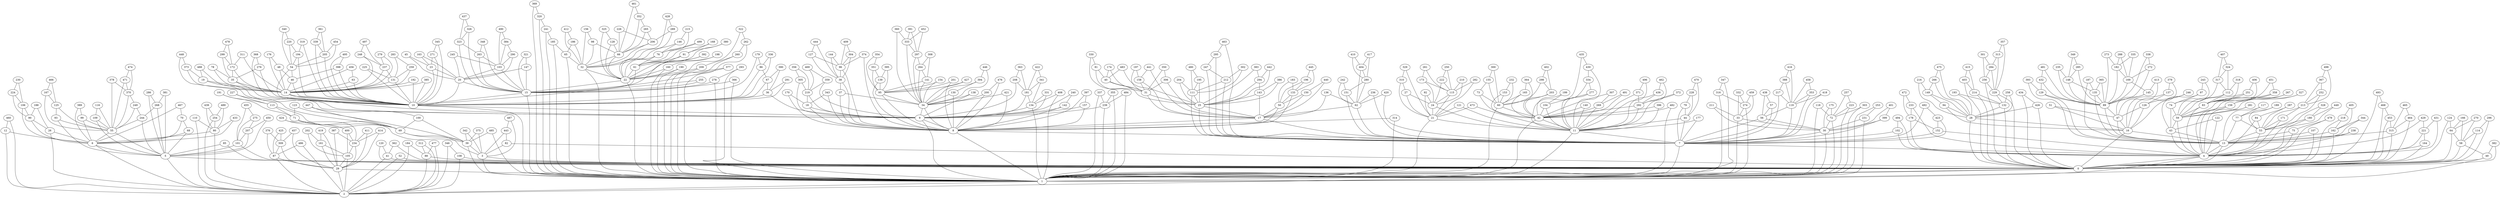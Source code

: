 graph grafoDorogovtsev_500  {
0;
1;
2;
3;
4;
5;
6;
7;
8;
9;
10;
11;
12;
13;
14;
15;
16;
17;
18;
19;
20;
21;
22;
23;
24;
25;
26;
27;
28;
29;
30;
31;
32;
33;
34;
35;
36;
37;
38;
39;
40;
41;
42;
43;
44;
45;
46;
47;
48;
49;
50;
51;
52;
53;
54;
55;
56;
57;
58;
59;
60;
61;
62;
63;
64;
65;
66;
67;
68;
69;
70;
71;
72;
73;
74;
75;
76;
77;
78;
79;
80;
81;
82;
83;
84;
85;
86;
87;
88;
89;
90;
91;
92;
93;
94;
95;
96;
97;
98;
99;
100;
101;
102;
103;
104;
105;
106;
107;
108;
109;
110;
111;
112;
113;
114;
115;
116;
117;
118;
119;
120;
121;
122;
123;
124;
125;
126;
127;
128;
129;
130;
131;
132;
133;
134;
135;
136;
137;
138;
139;
140;
141;
142;
143;
144;
145;
146;
147;
148;
149;
150;
151;
152;
153;
154;
155;
156;
157;
158;
159;
160;
161;
162;
163;
164;
165;
166;
167;
168;
169;
170;
171;
172;
173;
174;
175;
176;
177;
178;
179;
180;
181;
182;
183;
184;
185;
186;
187;
188;
189;
190;
191;
192;
193;
194;
195;
196;
197;
198;
199;
200;
201;
202;
203;
204;
205;
206;
207;
208;
209;
210;
211;
212;
213;
214;
215;
216;
217;
218;
219;
220;
221;
222;
223;
224;
225;
226;
227;
228;
229;
230;
231;
232;
233;
234;
235;
236;
237;
238;
239;
240;
241;
242;
243;
244;
245;
246;
247;
248;
249;
250;
251;
252;
253;
254;
255;
256;
257;
258;
259;
260;
261;
262;
263;
264;
265;
266;
267;
268;
269;
270;
271;
272;
273;
274;
275;
276;
277;
278;
279;
280;
281;
282;
283;
284;
285;
286;
287;
288;
289;
290;
291;
292;
293;
294;
295;
296;
297;
298;
299;
300;
301;
302;
303;
304;
305;
306;
307;
308;
309;
310;
311;
312;
313;
314;
315;
316;
317;
318;
319;
320;
321;
322;
323;
324;
325;
326;
327;
328;
329;
330;
331;
332;
333;
334;
335;
336;
337;
338;
339;
340;
341;
342;
343;
344;
345;
346;
347;
348;
349;
350;
351;
352;
353;
354;
355;
356;
357;
358;
359;
360;
361;
362;
363;
364;
365;
366;
367;
368;
369;
370;
371;
372;
373;
374;
375;
376;
377;
378;
379;
380;
381;
382;
383;
384;
385;
386;
387;
388;
389;
390;
391;
392;
393;
394;
395;
396;
397;
398;
399;
400;
401;
402;
403;
404;
405;
406;
407;
408;
409;
410;
411;
412;
413;
414;
415;
416;
417;
418;
419;
420;
421;
422;
423;
424;
425;
426;
427;
428;
429;
430;
431;
432;
433;
434;
435;
436;
437;
438;
439;
440;
441;
442;
443;
444;
445;
446;
447;
448;
449;
450;
451;
452;
453;
454;
455;
456;
457;
458;
459;
460;
461;
462;
463;
464;
465;
466;
467;
468;
469;
470;
471;
472;
473;
474;
475;
476;
477;
478;
479;
480;
481;
482;
483;
484;
485;
486;
487;
488;
489;
490;
491;
492;
493;
494;
495;
496;
497;
498;
499;
0 -- 1;
0 -- 2;
1 -- 2;
3 -- 0;
3 -- 1;
4 -- 0;
4 -- 1;
5 -- 0;
5 -- 2;
6 -- 5;
6 -- 2;
7 -- 4;
7 -- 1;
8 -- 7;
8 -- 1;
9 -- 8;
9 -- 1;
10 -- 9;
10 -- 1;
11 -- 7;
11 -- 1;
12 -- 6;
12 -- 2;
13 -- 4;
13 -- 0;
14 -- 10;
14 -- 9;
15 -- 10;
15 -- 1;
16 -- 13;
16 -- 0;
17 -- 8;
17 -- 7;
18 -- 9;
18 -- 8;
19 -- 14;
19 -- 9;
20 -- 15;
20 -- 10;
21 -- 11;
21 -- 1;
22 -- 15;
22 -- 1;
23 -- 20;
23 -- 10;
24 -- 21;
24 -- 11;
25 -- 17;
25 -- 7;
26 -- 6;
26 -- 2;
27 -- 24;
27 -- 21;
28 -- 16;
28 -- 0;
29 -- 1;
29 -- 2;
30 -- 7;
30 -- 1;
31 -- 25;
31 -- 17;
32 -- 22;
32 -- 1;
33 -- 30;
33 -- 1;
34 -- 9;
34 -- 8;
35 -- 14;
35 -- 10;
36 -- 10;
36 -- 9;
37 -- 34;
37 -- 8;
38 -- 37;
38 -- 8;
39 -- 3;
39 -- 1;
40 -- 31;
40 -- 25;
41 -- 0;
41 -- 2;
42 -- 11;
42 -- 1;
43 -- 13;
43 -- 4;
44 -- 11;
44 -- 7;
45 -- 23;
45 -- 20;
46 -- 14;
46 -- 10;
47 -- 16;
47 -- 13;
48 -- 46;
48 -- 14;
49 -- 0;
49 -- 1;
50 -- 17;
50 -- 8;
51 -- 47;
51 -- 16;
52 -- 0;
52 -- 2;
53 -- 13;
53 -- 4;
54 -- 46;
54 -- 10;
55 -- 6;
55 -- 5;
56 -- 30;
56 -- 7;
57 -- 56;
57 -- 7;
58 -- 49;
58 -- 0;
59 -- 43;
59 -- 4;
60 -- 42;
60 -- 1;
61 -- 22;
61 -- 15;
62 -- 17;
62 -- 7;
63 -- 14;
63 -- 10;
64 -- 58;
64 -- 0;
65 -- 32;
65 -- 1;
66 -- 32;
66 -- 22;
67 -- 36;
67 -- 10;
68 -- 6;
68 -- 5;
69 -- 39;
69 -- 3;
70 -- 68;
70 -- 6;
71 -- 69;
71 -- 39;
72 -- 30;
72 -- 1;
73 -- 60;
73 -- 42;
74 -- 59;
74 -- 43;
75 -- 13;
75 -- 0;
76 -- 61;
76 -- 22;
77 -- 53;
77 -- 13;
78 -- 35;
78 -- 14;
79 -- 44;
79 -- 7;
80 -- 6;
80 -- 2;
81 -- 40;
81 -- 31;
82 -- 3;
82 -- 0;
83 -- 59;
83 -- 4;
84 -- 53;
84 -- 4;
85 -- 5;
85 -- 0;
86 -- 67;
86 -- 10;
87 -- 29;
87 -- 2;
88 -- 0;
88 -- 2;
89 -- 47;
89 -- 13;
90 -- 26;
90 -- 6;
91 -- 61;
91 -- 15;
92 -- 24;
92 -- 21;
93 -- 55;
93 -- 5;
94 -- 28;
94 -- 16;
95 -- 34;
95 -- 8;
96 -- 38;
96 -- 8;
97 -- 74;
97 -- 43;
98 -- 66;
98 -- 32;
99 -- 55;
99 -- 6;
100 -- 69;
100 -- 39;
101 -- 5;
101 -- 0;
102 -- 7;
102 -- 4;
103 -- 20;
103 -- 15;
104 -- 42;
104 -- 11;
105 -- 29;
105 -- 2;
106 -- 90;
106 -- 6;
107 -- 13;
107 -- 0;
108 -- 0;
108 -- 2;
109 -- 55;
109 -- 5;
110 -- 80;
110 -- 2;
111 -- 25;
111 -- 7;
112 -- 83;
112 -- 59;
113 -- 71;
113 -- 69;
114 -- 58;
114 -- 0;
115 -- 24;
115 -- 21;
116 -- 109;
116 -- 55;
117 -- 77;
117 -- 13;
118 -- 72;
118 -- 1;
119 -- 56;
119 -- 7;
120 -- 41;
120 -- 0;
121 -- 21;
121 -- 11;
122 -- 43;
122 -- 4;
123 -- 71;
123 -- 39;
124 -- 64;
124 -- 0;
125 -- 93;
125 -- 55;
126 -- 47;
126 -- 16;
127 -- 96;
127 -- 38;
128 -- 66;
128 -- 22;
129 -- 89;
129 -- 13;
130 -- 34;
130 -- 8;
131 -- 14;
131 -- 10;
132 -- 28;
132 -- 0;
133 -- 50;
133 -- 8;
134 -- 9;
134 -- 1;
135 -- 89;
135 -- 13;
136 -- 62;
136 -- 17;
137 -- 126;
137 -- 16;
138 -- 34;
138 -- 9;
139 -- 95;
139 -- 8;
140 -- 42;
140 -- 11;
141 -- 95;
141 -- 34;
142 -- 9;
142 -- 8;
143 -- 25;
143 -- 17;
144 -- 96;
144 -- 38;
145 -- 89;
145 -- 47;
146 -- 76;
146 -- 22;
147 -- 20;
147 -- 15;
148 -- 135;
148 -- 89;
149 -- 94;
149 -- 28;
150 -- 50;
150 -- 17;
151 -- 62;
151 -- 7;
152 -- 7;
152 -- 4;
153 -- 60;
153 -- 42;
154 -- 95;
154 -- 34;
155 -- 73;
155 -- 60;
156 -- 98;
156 -- 32;
157 -- 9;
157 -- 8;
158 -- 31;
158 -- 17;
159 -- 59;
159 -- 4;
160 -- 22;
160 -- 1;
161 -- 105;
161 -- 29;
162 -- 13;
162 -- 0;
163 -- 23;
163 -- 20;
164 -- 4;
164 -- 0;
165 -- 60;
165 -- 42;
166 -- 64;
166 -- 58;
167 -- 125;
167 -- 55;
168 -- 91;
168 -- 61;
169 -- 145;
169 -- 89;
170 -- 18;
170 -- 8;
171 -- 53;
171 -- 4;
172 -- 35;
172 -- 14;
173 -- 115;
173 -- 24;
174 -- 40;
174 -- 31;
175 -- 72;
175 -- 30;
176 -- 48;
176 -- 14;
177 -- 11;
177 -- 7;
178 -- 152;
178 -- 4;
179 -- 86;
179 -- 10;
180 -- 53;
180 -- 4;
181 -- 134;
181 -- 9;
182 -- 169;
182 -- 89;
183 -- 133;
183 -- 50;
184 -- 88;
184 -- 2;
185 -- 65;
185 -- 1;
186 -- 65;
186 -- 32;
187 -- 135;
187 -- 13;
188 -- 90;
188 -- 26;
189 -- 77;
189 -- 53;
190 -- 22;
190 -- 1;
191 -- 113;
191 -- 71;
192 -- 14;
192 -- 10;
193 -- 132;
193 -- 28;
194 -- 54;
194 -- 10;
195 -- 111;
195 -- 25;
196 -- 133;
196 -- 50;
197 -- 158;
197 -- 31;
198 -- 160;
198 -- 22;
199 -- 104;
199 -- 42;
200 -- 34;
200 -- 8;
201 -- 95;
201 -- 8;
202 -- 161;
202 -- 105;
203 -- 60;
203 -- 42;
204 -- 111;
204 -- 25;
205 -- 54;
205 -- 10;
206 -- 66;
206 -- 32;
207 -- 101;
207 -- 5;
208 -- 181;
208 -- 9;
209 -- 22;
209 -- 1;
210 -- 115;
210 -- 24;
211 -- 33;
211 -- 30;
212 -- 111;
212 -- 7;
213 -- 171;
213 -- 53;
214 -- 132;
214 -- 0;
215 -- 146;
215 -- 76;
216 -- 149;
216 -- 28;
217 -- 119;
217 -- 7;
218 -- 162;
218 -- 0;
219 -- 18;
219 -- 9;
220 -- 194;
220 -- 54;
221 -- 164;
221 -- 4;
222 -- 115;
222 -- 24;
223 -- 72;
223 -- 1;
224 -- 106;
224 -- 90;
225 -- 131;
225 -- 10;
226 -- 206;
226 -- 66;
227 -- 113;
227 -- 69;
228 -- 79;
228 -- 44;
229 -- 132;
229 -- 0;
230 -- 224;
230 -- 106;
231 -- 30;
231 -- 1;
232 -- 153;
232 -- 60;
233 -- 178;
233 -- 4;
234 -- 105;
234 -- 29;
235 -- 148;
235 -- 89;
236 -- 62;
236 -- 7;
237 -- 131;
237 -- 14;
238 -- 13;
238 -- 4;
239 -- 9;
239 -- 1;
240 -- 142;
240 -- 9;
241 -- 185;
241 -- 1;
242 -- 151;
242 -- 62;
243 -- 97;
243 -- 74;
244 -- 55;
244 -- 5;
245 -- 103;
245 -- 20;
246 -- 126;
246 -- 16;
247 -- 212;
247 -- 7;
248 -- 237;
248 -- 14;
249 -- 244;
249 -- 55;
250 -- 222;
250 -- 115;
251 -- 83;
251 -- 59;
252 -- 213;
252 -- 53;
253 -- 231;
253 -- 1;
254 -- 80;
254 -- 2;
255 -- 15;
255 -- 10;
256 -- 229;
256 -- 0;
257 -- 223;
257 -- 72;
258 -- 132;
258 -- 28;
259 -- 131;
259 -- 14;
260 -- 209;
260 -- 1;
261 -- 173;
261 -- 115;
262 -- 260;
262 -- 1;
263 -- 103;
263 -- 15;
264 -- 141;
264 -- 34;
265 -- 206;
265 -- 66;
266 -- 149;
266 -- 28;
267 -- 159;
267 -- 4;
268 -- 244;
268 -- 5;
269 -- 42;
269 -- 11;
270 -- 64;
270 -- 58;
271 -- 23;
271 -- 10;
272 -- 169;
272 -- 89;
273 -- 182;
273 -- 89;
274 -- 33;
274 -- 1;
275 -- 207;
275 -- 101;
276 -- 35;
276 -- 10;
277 -- 104;
277 -- 11;
278 -- 15;
278 -- 1;
279 -- 237;
279 -- 14;
280 -- 151;
280 -- 62;
281 -- 59;
281 -- 4;
282 -- 115;
282 -- 21;
283 -- 259;
283 -- 131;
284 -- 256;
284 -- 229;
285 -- 148;
285 -- 89;
286 -- 268;
286 -- 5;
287 -- 84;
287 -- 53;
288 -- 182;
288 -- 169;
289 -- 206;
289 -- 32;
290 -- 103;
290 -- 20;
291 -- 36;
291 -- 10;
292 -- 42;
292 -- 11;
293 -- 278;
293 -- 1;
294 -- 143;
294 -- 25;
295 -- 247;
295 -- 7;
296 -- 114;
296 -- 0;
297 -- 264;
297 -- 34;
298 -- 203;
298 -- 60;
299 -- 172;
299 -- 35;
300 -- 155;
300 -- 60;
301 -- 284;
301 -- 256;
302 -- 212;
302 -- 111;
303 -- 72;
303 -- 1;
304 -- 96;
304 -- 38;
305 -- 219;
305 -- 9;
306 -- 31;
306 -- 17;
307 -- 269;
307 -- 42;
308 -- 264;
308 -- 141;
309 -- 87;
309 -- 29;
310 -- 27;
310 -- 21;
311 -- 172;
311 -- 14;
312 -- 88;
312 -- 2;
313 -- 284;
313 -- 229;
314 -- 8;
314 -- 1;
315 -- 13;
315 -- 0;
316 -- 274;
316 -- 1;
317 -- 112;
317 -- 59;
318 -- 112;
318 -- 83;
319 -- 194;
319 -- 10;
320 -- 241;
320 -- 1;
321 -- 147;
321 -- 15;
322 -- 262;
322 -- 1;
323 -- 263;
323 -- 15;
324 -- 317;
324 -- 112;
325 -- 128;
325 -- 22;
326 -- 323;
326 -- 15;
327 -- 159;
327 -- 59;
328 -- 180;
328 -- 4;
329 -- 310;
329 -- 21;
330 -- 81;
330 -- 31;
331 -- 134;
331 -- 9;
332 -- 274;
332 -- 33;
333 -- 297;
333 -- 34;
334 -- 277;
334 -- 11;
335 -- 182;
335 -- 169;
336 -- 86;
336 -- 10;
337 -- 239;
337 -- 1;
338 -- 272;
338 -- 89;
339 -- 205;
339 -- 10;
340 -- 220;
340 -- 54;
341 -- 181;
341 -- 134;
342 -- 39;
342 -- 3;
343 -- 18;
343 -- 8;
344 -- 162;
344 -- 13;
345 -- 271;
345 -- 10;
346 -- 108;
346 -- 2;
347 -- 316;
347 -- 1;
348 -- 263;
348 -- 15;
349 -- 285;
349 -- 148;
350 -- 306;
350 -- 31;
351 -- 139;
351 -- 95;
352 -- 265;
352 -- 66;
353 -- 119;
353 -- 7;
354 -- 351;
354 -- 95;
355 -- 239;
355 -- 1;
356 -- 305;
356 -- 219;
357 -- 313;
357 -- 229;
358 -- 83;
358 -- 59;
359 -- 219;
359 -- 9;
360 -- 333;
360 -- 34;
361 -- 339;
361 -- 205;
362 -- 41;
362 -- 0;
363 -- 208;
363 -- 181;
364 -- 165;
364 -- 42;
365 -- 135;
365 -- 89;
366 -- 15;
366 -- 1;
367 -- 252;
367 -- 213;
368 -- 276;
368 -- 10;
369 -- 320;
369 -- 1;
370 -- 249;
370 -- 55;
371 -- 292;
371 -- 11;
372 -- 292;
372 -- 11;
373 -- 19;
373 -- 14;
374 -- 96;
374 -- 8;
375 -- 39;
375 -- 3;
376 -- 309;
376 -- 87;
377 -- 22;
377 -- 15;
378 -- 370;
378 -- 55;
379 -- 137;
379 -- 16;
380 -- 91;
380 -- 61;
381 -- 268;
381 -- 5;
382 -- 49;
382 -- 0;
383 -- 294;
383 -- 25;
384 -- 290;
384 -- 103;
385 -- 14;
385 -- 10;
386 -- 143;
386 -- 25;
387 -- 234;
387 -- 29;
388 -- 217;
388 -- 119;
389 -- 99;
389 -- 6;
390 -- 67;
390 -- 36;
391 -- 333;
391 -- 297;
392 -- 61;
392 -- 22;
393 -- 129;
393 -- 13;
394 -- 130;
394 -- 34;
395 -- 139;
395 -- 95;
396 -- 42;
396 -- 11;
397 -- 157;
397 -- 8;
398 -- 46;
398 -- 10;
399 -- 30;
399 -- 7;
400 -- 234;
400 -- 105;
401 -- 399;
401 -- 30;
402 -- 298;
402 -- 203;
403 -- 214;
403 -- 0;
404 -- 280;
404 -- 62;
405 -- 218;
405 -- 162;
406 -- 251;
406 -- 83;
407 -- 324;
407 -- 317;
408 -- 134;
408 -- 1;
409 -- 304;
409 -- 96;
410 -- 404;
410 -- 280;
411 -- 234;
411 -- 29;
412 -- 186;
412 -- 32;
413 -- 145;
413 -- 47;
414 -- 234;
414 -- 29;
415 -- 403;
415 -- 214;
416 -- 388;
416 -- 119;
417 -- 404;
417 -- 280;
418 -- 119;
418 -- 7;
419 -- 161;
419 -- 29;
420 -- 62;
420 -- 7;
421 -- 34;
421 -- 8;
422 -- 341;
422 -- 181;
423 -- 152;
423 -- 7;
424 -- 400;
424 -- 234;
425 -- 309;
425 -- 87;
426 -- 28;
426 -- 0;
427 -- 95;
427 -- 34;
428 -- 289;
428 -- 32;
429 -- 221;
429 -- 4;
430 -- 334;
430 -- 11;
431 -- 221;
431 -- 4;
432 -- 129;
432 -- 89;
433 -- 80;
433 -- 6;
434 -- 426;
434 -- 0;
435 -- 430;
435 -- 11;
436 -- 292;
436 -- 11;
437 -- 326;
437 -- 323;
438 -- 57;
438 -- 56;
439 -- 254;
439 -- 80;
440 -- 150;
440 -- 17;
441 -- 158;
441 -- 17;
442 -- 294;
442 -- 25;
443 -- 82;
443 -- 3;
444 -- 127;
444 -- 38;
445 -- 196;
445 -- 133;
446 -- 394;
446 -- 34;
447 -- 100;
447 -- 69;
448 -- 373;
448 -- 14;
449 -- 180;
449 -- 53;
450 -- 207;
450 -- 5;
451 -- 358;
451 -- 83;
452 -- 333;
452 -- 297;
453 -- 315;
453 -- 0;
454 -- 205;
454 -- 54;
455 -- 275;
455 -- 101;
456 -- 63;
456 -- 14;
457 -- 309;
457 -- 29;
458 -- 353;
458 -- 119;
459 -- 274;
459 -- 33;
460 -- 12;
460 -- 2;
461 -- 352;
461 -- 66;
462 -- 436;
462 -- 292;
463 -- 295;
463 -- 7;
464 -- 315;
464 -- 0;
465 -- 464;
465 -- 315;
466 -- 167;
466 -- 125;
467 -- 70;
467 -- 6;
468 -- 453;
468 -- 0;
469 -- 359;
469 -- 219;
470 -- 228;
470 -- 44;
471 -- 370;
471 -- 55;
472 -- 233;
472 -- 178;
473 -- 21;
473 -- 11;
474 -- 471;
474 -- 370;
475 -- 266;
475 -- 28;
476 -- 200;
476 -- 8;
477 -- 88;
477 -- 2;
478 -- 299;
478 -- 172;
479 -- 75;
479 -- 0;
480 -- 195;
480 -- 111;
481 -- 432;
481 -- 89;
482 -- 42;
482 -- 1;
483 -- 40;
483 -- 25;
484 -- 239;
484 -- 1;
485 -- 39;
485 -- 1;
486 -- 87;
486 -- 2;
487 -- 443;
487 -- 3;
488 -- 19;
488 -- 9;
489 -- 254;
489 -- 80;
490 -- 384;
490 -- 103;
491 -- 269;
491 -- 42;
492 -- 423;
492 -- 7;
493 -- 468;
493 -- 0;
494 -- 102;
494 -- 4;
495 -- 398;
495 -- 10;
496 -- 371;
496 -- 11;
497 -- 248;
497 -- 237;
498 -- 367;
498 -- 213;
499 -- 76;
499 -- 22;
}